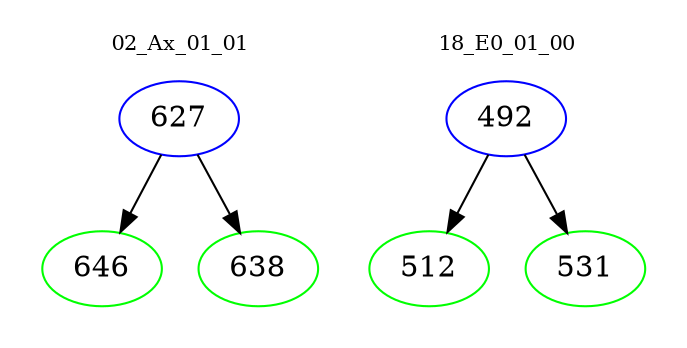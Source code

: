 digraph{
subgraph cluster_0 {
color = white
label = "02_Ax_01_01";
fontsize=10;
T0_627 [label="627", color="blue"]
T0_627 -> T0_646 [color="black"]
T0_646 [label="646", color="green"]
T0_627 -> T0_638 [color="black"]
T0_638 [label="638", color="green"]
}
subgraph cluster_1 {
color = white
label = "18_E0_01_00";
fontsize=10;
T1_492 [label="492", color="blue"]
T1_492 -> T1_512 [color="black"]
T1_512 [label="512", color="green"]
T1_492 -> T1_531 [color="black"]
T1_531 [label="531", color="green"]
}
}

